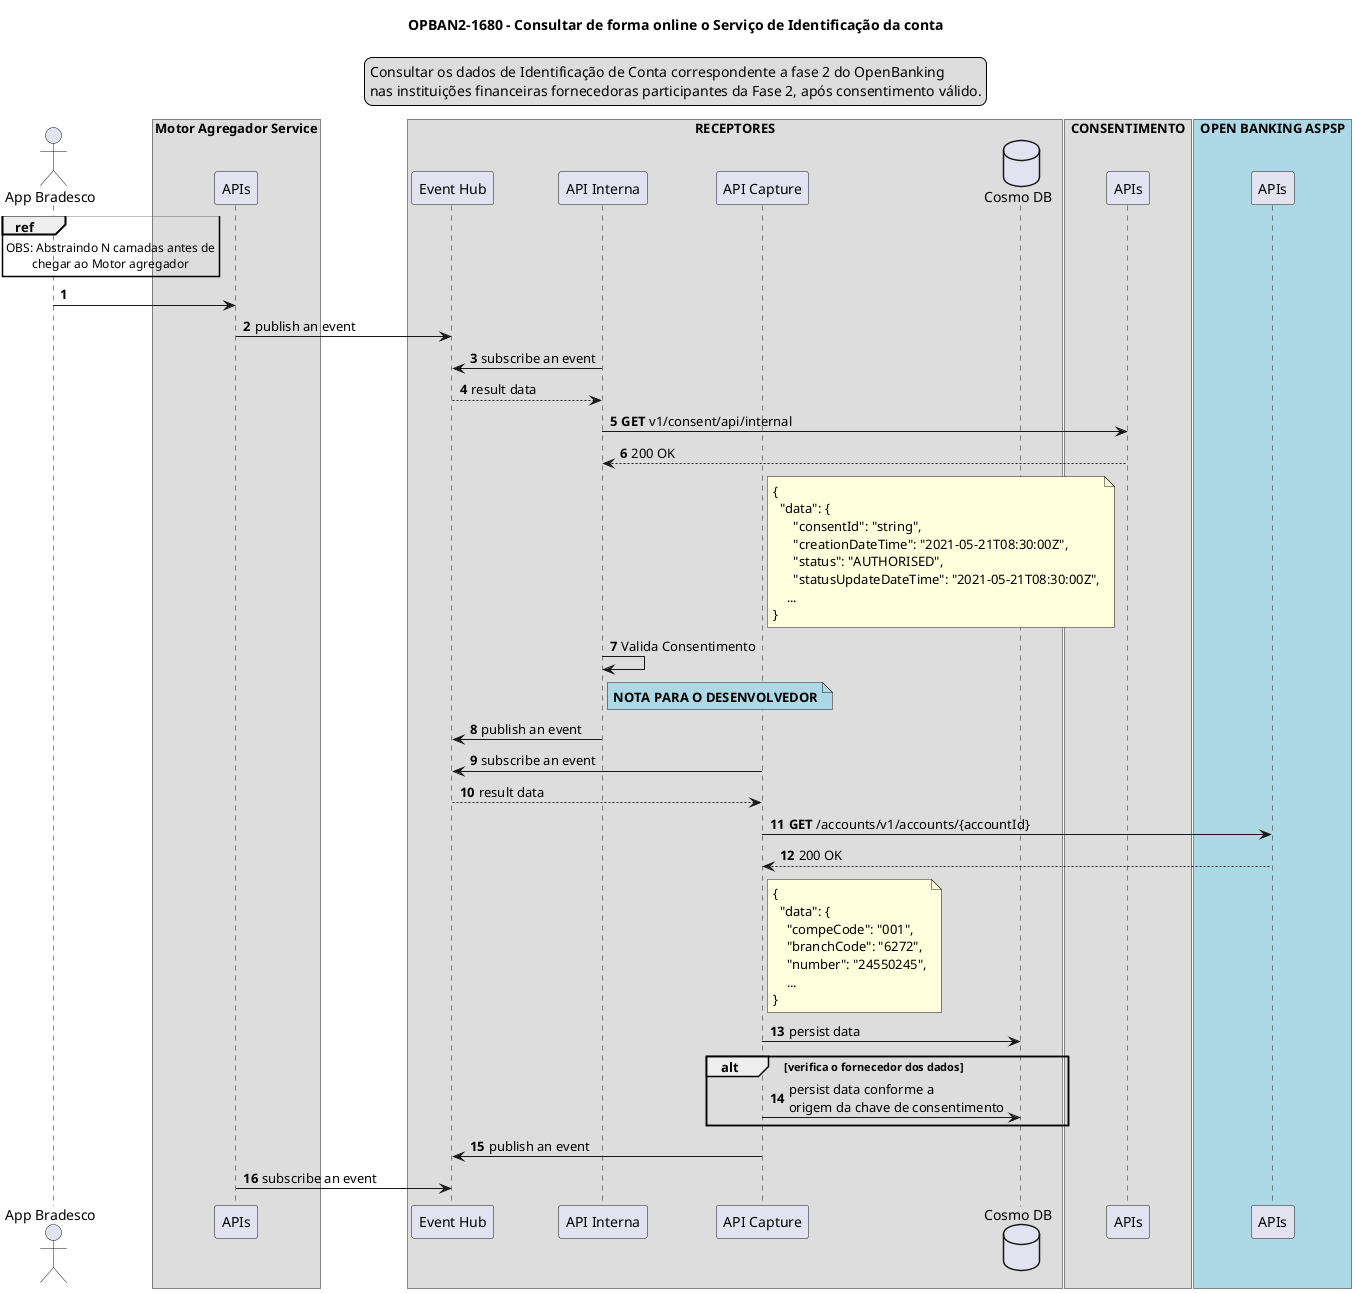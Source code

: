 @startuml
'skinparam monochrome true
'skinparam shadowing false
'diagram title'
title OPBAN2-1680 - Consultar de forma online o Serviço de Identificação da conta
autonumber

legend top
      Consultar os dados de Identificação de Conta correspondente a fase 2 do OpenBanking
      nas instituições financeiras fornecedoras participantes da Fase 2, após consentimento válido.
end legend


actor "App Bradesco" as BRAD
    ref over BRAD
    OBS: Abstraindo N camadas antes de
    chegar ao Motor agregador
    end ref


box "Motor Agregador Service"
  participant "APIs" as AGREGADOR
end box

box "RECEPTORES"
  participant "Event Hub" as EVENT_HUB
  participant "API Interna" as API_Interna
  participant "API Capture" as API_Capture


  database "Cosmo DB" as COSMO_DB
end box

box " CONSENTIMENTO "
  participant "APIs" as CONSENTIMENTO
end box

box " OPEN BANKING ASPSP " #LightBlue
  participant "APIs" as OPEN_BANKING
end box


BRAD -> AGREGADOR:

AGREGADOR -> EVENT_HUB: publish an event

API_Interna -> EVENT_HUB: subscribe an event
 /' activate "EVENT_HUB"'/

EVENT_HUB --> API_Interna:result data

API_Interna -> CONSENTIMENTO: **GET** v1/consent/api/internal

CONSENTIMENTO --> API_Interna: 200 OK
  note right of API_Capture
        {
          "data": {
              "consentId": "string",
              "creationDateTime": "2021-05-21T08:30:00Z",
              "status": "AUTHORISED",
              "statusUpdateDateTime": "2021-05-21T08:30:00Z",
            ...
        }
    end note

API_Interna -> API_Interna: Valida Consentimento
    note right of  API_Interna #LightBlue
        **NOTA PARA O DESENVOLVEDOR**
    end note

API_Interna -> EVENT_HUB: publish an event

API_Capture -> EVENT_HUB:subscribe an event

EVENT_HUB --> API_Capture:result data

API_Capture -> OPEN_BANKING:  **GET** /accounts/v1/accounts/{accountId}

OPEN_BANKING --> API_Capture: 200 OK
    note right of API_Capture
        {
          "data": {
            "compeCode": "001",
            "branchCode": "6272",
            "number": "24550245",
            ...
        }
    end note

API_Capture -> COSMO_DB: persist data
    alt verifica o fornecedor dos dados
        API_Capture -> COSMO_DB: persist data conforme a \norigem da chave de consentimento
    end alt


API_Capture -> EVENT_HUB: publish an event
AGREGADOR -> EVENT_HUB: subscribe an event


/'alt Condição Alternativa
    API_Interna -> API_Capture: Descricao da Condicao
end alt'/

/'EVENT_HUB -> CONSENTIMENTO: POST /acessos/onboarding
note right of EVENT_HUB
**Request header**

  acess-token - API acess token

**Request body**
{
  "externalDeviceHash": "string", (originHash da Request)
  "cpf": "string"  (Será recuperado do JWT)
  "midia": "string", (Código da midia fixo 515)
}
end note'/



@enduml
